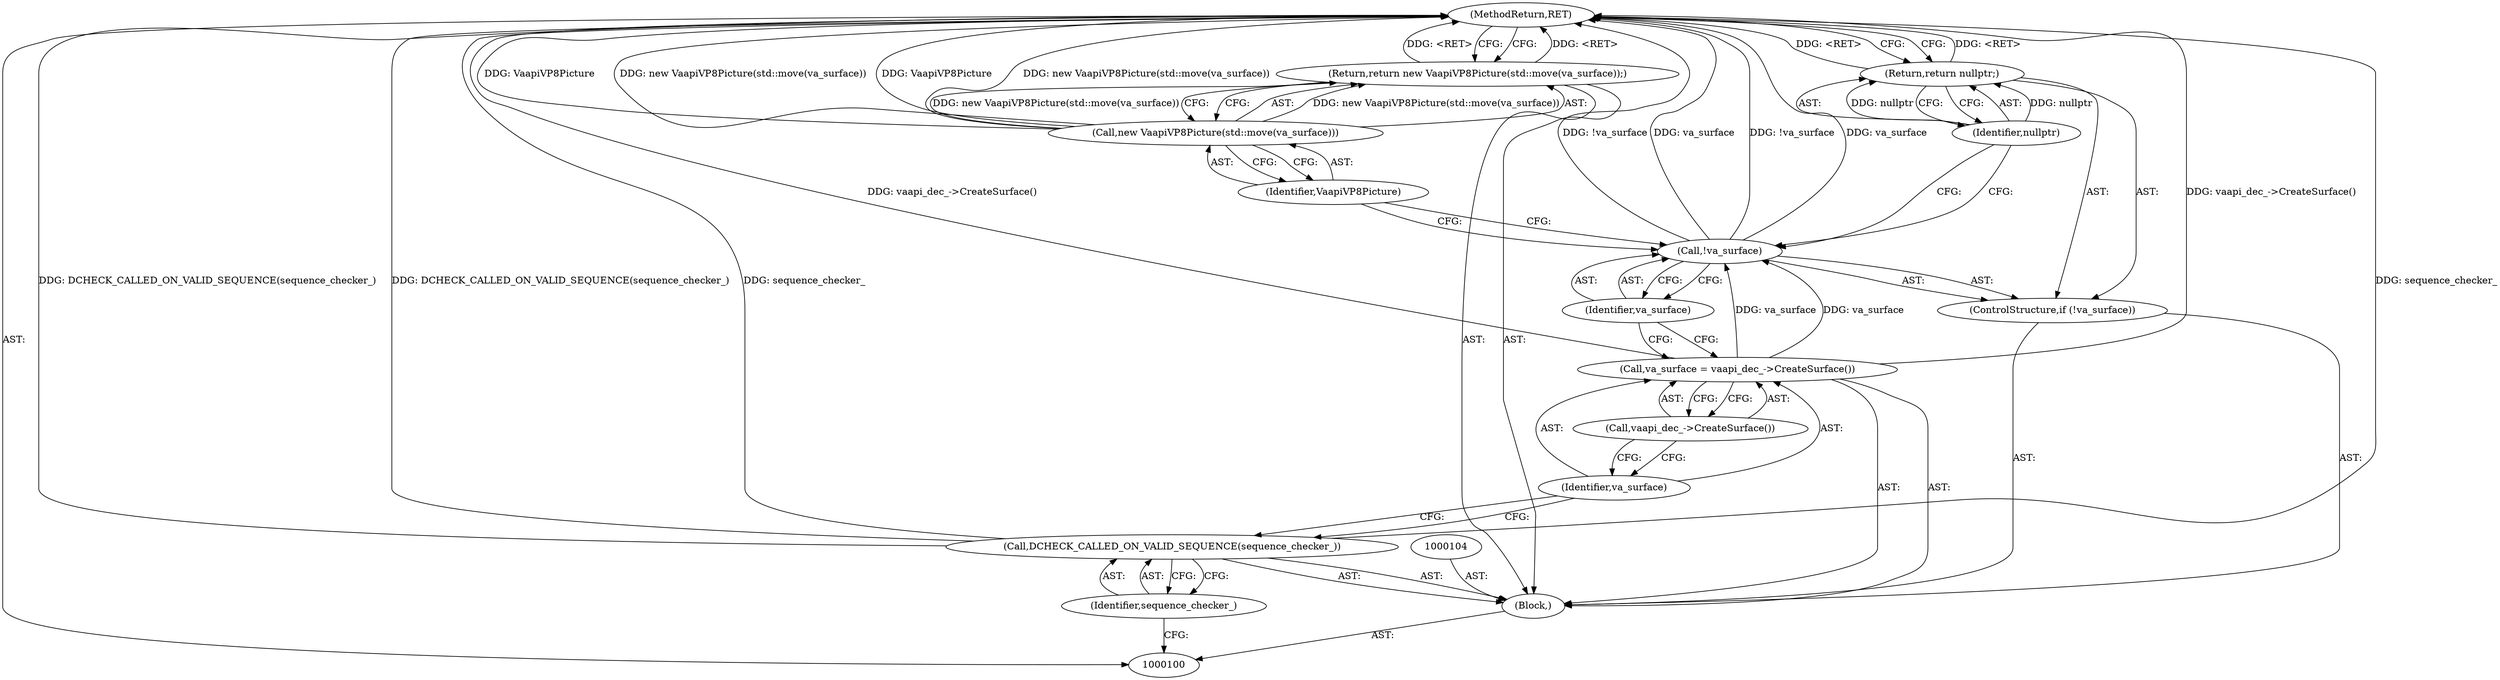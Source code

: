digraph "0_Chrome_70340ce072cee8a0bdcddb5f312d32567b2269f6_1" {
"1000116" [label="(MethodReturn,RET)"];
"1000101" [label="(Block,)"];
"1000102" [label="(Call,DCHECK_CALLED_ON_VALID_SEQUENCE(sequence_checker_))"];
"1000103" [label="(Identifier,sequence_checker_)"];
"1000105" [label="(Call,va_surface = vaapi_dec_->CreateSurface())"];
"1000106" [label="(Identifier,va_surface)"];
"1000107" [label="(Call,vaapi_dec_->CreateSurface())"];
"1000108" [label="(ControlStructure,if (!va_surface))"];
"1000109" [label="(Call,!va_surface)"];
"1000110" [label="(Identifier,va_surface)"];
"1000112" [label="(Identifier,nullptr)"];
"1000111" [label="(Return,return nullptr;)"];
"1000115" [label="(Identifier,VaapiVP8Picture)"];
"1000113" [label="(Return,return new VaapiVP8Picture(std::move(va_surface));)"];
"1000114" [label="(Call,new VaapiVP8Picture(std::move(va_surface)))"];
"1000116" -> "1000100"  [label="AST: "];
"1000116" -> "1000111"  [label="CFG: "];
"1000116" -> "1000113"  [label="CFG: "];
"1000105" -> "1000116"  [label="DDG: vaapi_dec_->CreateSurface()"];
"1000114" -> "1000116"  [label="DDG: new VaapiVP8Picture(std::move(va_surface))"];
"1000114" -> "1000116"  [label="DDG: VaapiVP8Picture"];
"1000102" -> "1000116"  [label="DDG: sequence_checker_"];
"1000102" -> "1000116"  [label="DDG: DCHECK_CALLED_ON_VALID_SEQUENCE(sequence_checker_)"];
"1000109" -> "1000116"  [label="DDG: va_surface"];
"1000109" -> "1000116"  [label="DDG: !va_surface"];
"1000111" -> "1000116"  [label="DDG: <RET>"];
"1000113" -> "1000116"  [label="DDG: <RET>"];
"1000101" -> "1000100"  [label="AST: "];
"1000102" -> "1000101"  [label="AST: "];
"1000104" -> "1000101"  [label="AST: "];
"1000105" -> "1000101"  [label="AST: "];
"1000108" -> "1000101"  [label="AST: "];
"1000113" -> "1000101"  [label="AST: "];
"1000102" -> "1000101"  [label="AST: "];
"1000102" -> "1000103"  [label="CFG: "];
"1000103" -> "1000102"  [label="AST: "];
"1000106" -> "1000102"  [label="CFG: "];
"1000102" -> "1000116"  [label="DDG: sequence_checker_"];
"1000102" -> "1000116"  [label="DDG: DCHECK_CALLED_ON_VALID_SEQUENCE(sequence_checker_)"];
"1000103" -> "1000102"  [label="AST: "];
"1000103" -> "1000100"  [label="CFG: "];
"1000102" -> "1000103"  [label="CFG: "];
"1000105" -> "1000101"  [label="AST: "];
"1000105" -> "1000107"  [label="CFG: "];
"1000106" -> "1000105"  [label="AST: "];
"1000107" -> "1000105"  [label="AST: "];
"1000110" -> "1000105"  [label="CFG: "];
"1000105" -> "1000116"  [label="DDG: vaapi_dec_->CreateSurface()"];
"1000105" -> "1000109"  [label="DDG: va_surface"];
"1000106" -> "1000105"  [label="AST: "];
"1000106" -> "1000102"  [label="CFG: "];
"1000107" -> "1000106"  [label="CFG: "];
"1000107" -> "1000105"  [label="AST: "];
"1000107" -> "1000106"  [label="CFG: "];
"1000105" -> "1000107"  [label="CFG: "];
"1000108" -> "1000101"  [label="AST: "];
"1000109" -> "1000108"  [label="AST: "];
"1000111" -> "1000108"  [label="AST: "];
"1000109" -> "1000108"  [label="AST: "];
"1000109" -> "1000110"  [label="CFG: "];
"1000110" -> "1000109"  [label="AST: "];
"1000112" -> "1000109"  [label="CFG: "];
"1000115" -> "1000109"  [label="CFG: "];
"1000109" -> "1000116"  [label="DDG: va_surface"];
"1000109" -> "1000116"  [label="DDG: !va_surface"];
"1000105" -> "1000109"  [label="DDG: va_surface"];
"1000110" -> "1000109"  [label="AST: "];
"1000110" -> "1000105"  [label="CFG: "];
"1000109" -> "1000110"  [label="CFG: "];
"1000112" -> "1000111"  [label="AST: "];
"1000112" -> "1000109"  [label="CFG: "];
"1000111" -> "1000112"  [label="CFG: "];
"1000112" -> "1000111"  [label="DDG: nullptr"];
"1000111" -> "1000108"  [label="AST: "];
"1000111" -> "1000112"  [label="CFG: "];
"1000112" -> "1000111"  [label="AST: "];
"1000116" -> "1000111"  [label="CFG: "];
"1000111" -> "1000116"  [label="DDG: <RET>"];
"1000112" -> "1000111"  [label="DDG: nullptr"];
"1000115" -> "1000114"  [label="AST: "];
"1000115" -> "1000109"  [label="CFG: "];
"1000114" -> "1000115"  [label="CFG: "];
"1000113" -> "1000101"  [label="AST: "];
"1000113" -> "1000114"  [label="CFG: "];
"1000114" -> "1000113"  [label="AST: "];
"1000116" -> "1000113"  [label="CFG: "];
"1000113" -> "1000116"  [label="DDG: <RET>"];
"1000114" -> "1000113"  [label="DDG: new VaapiVP8Picture(std::move(va_surface))"];
"1000114" -> "1000113"  [label="AST: "];
"1000114" -> "1000115"  [label="CFG: "];
"1000115" -> "1000114"  [label="AST: "];
"1000113" -> "1000114"  [label="CFG: "];
"1000114" -> "1000116"  [label="DDG: new VaapiVP8Picture(std::move(va_surface))"];
"1000114" -> "1000116"  [label="DDG: VaapiVP8Picture"];
"1000114" -> "1000113"  [label="DDG: new VaapiVP8Picture(std::move(va_surface))"];
}
